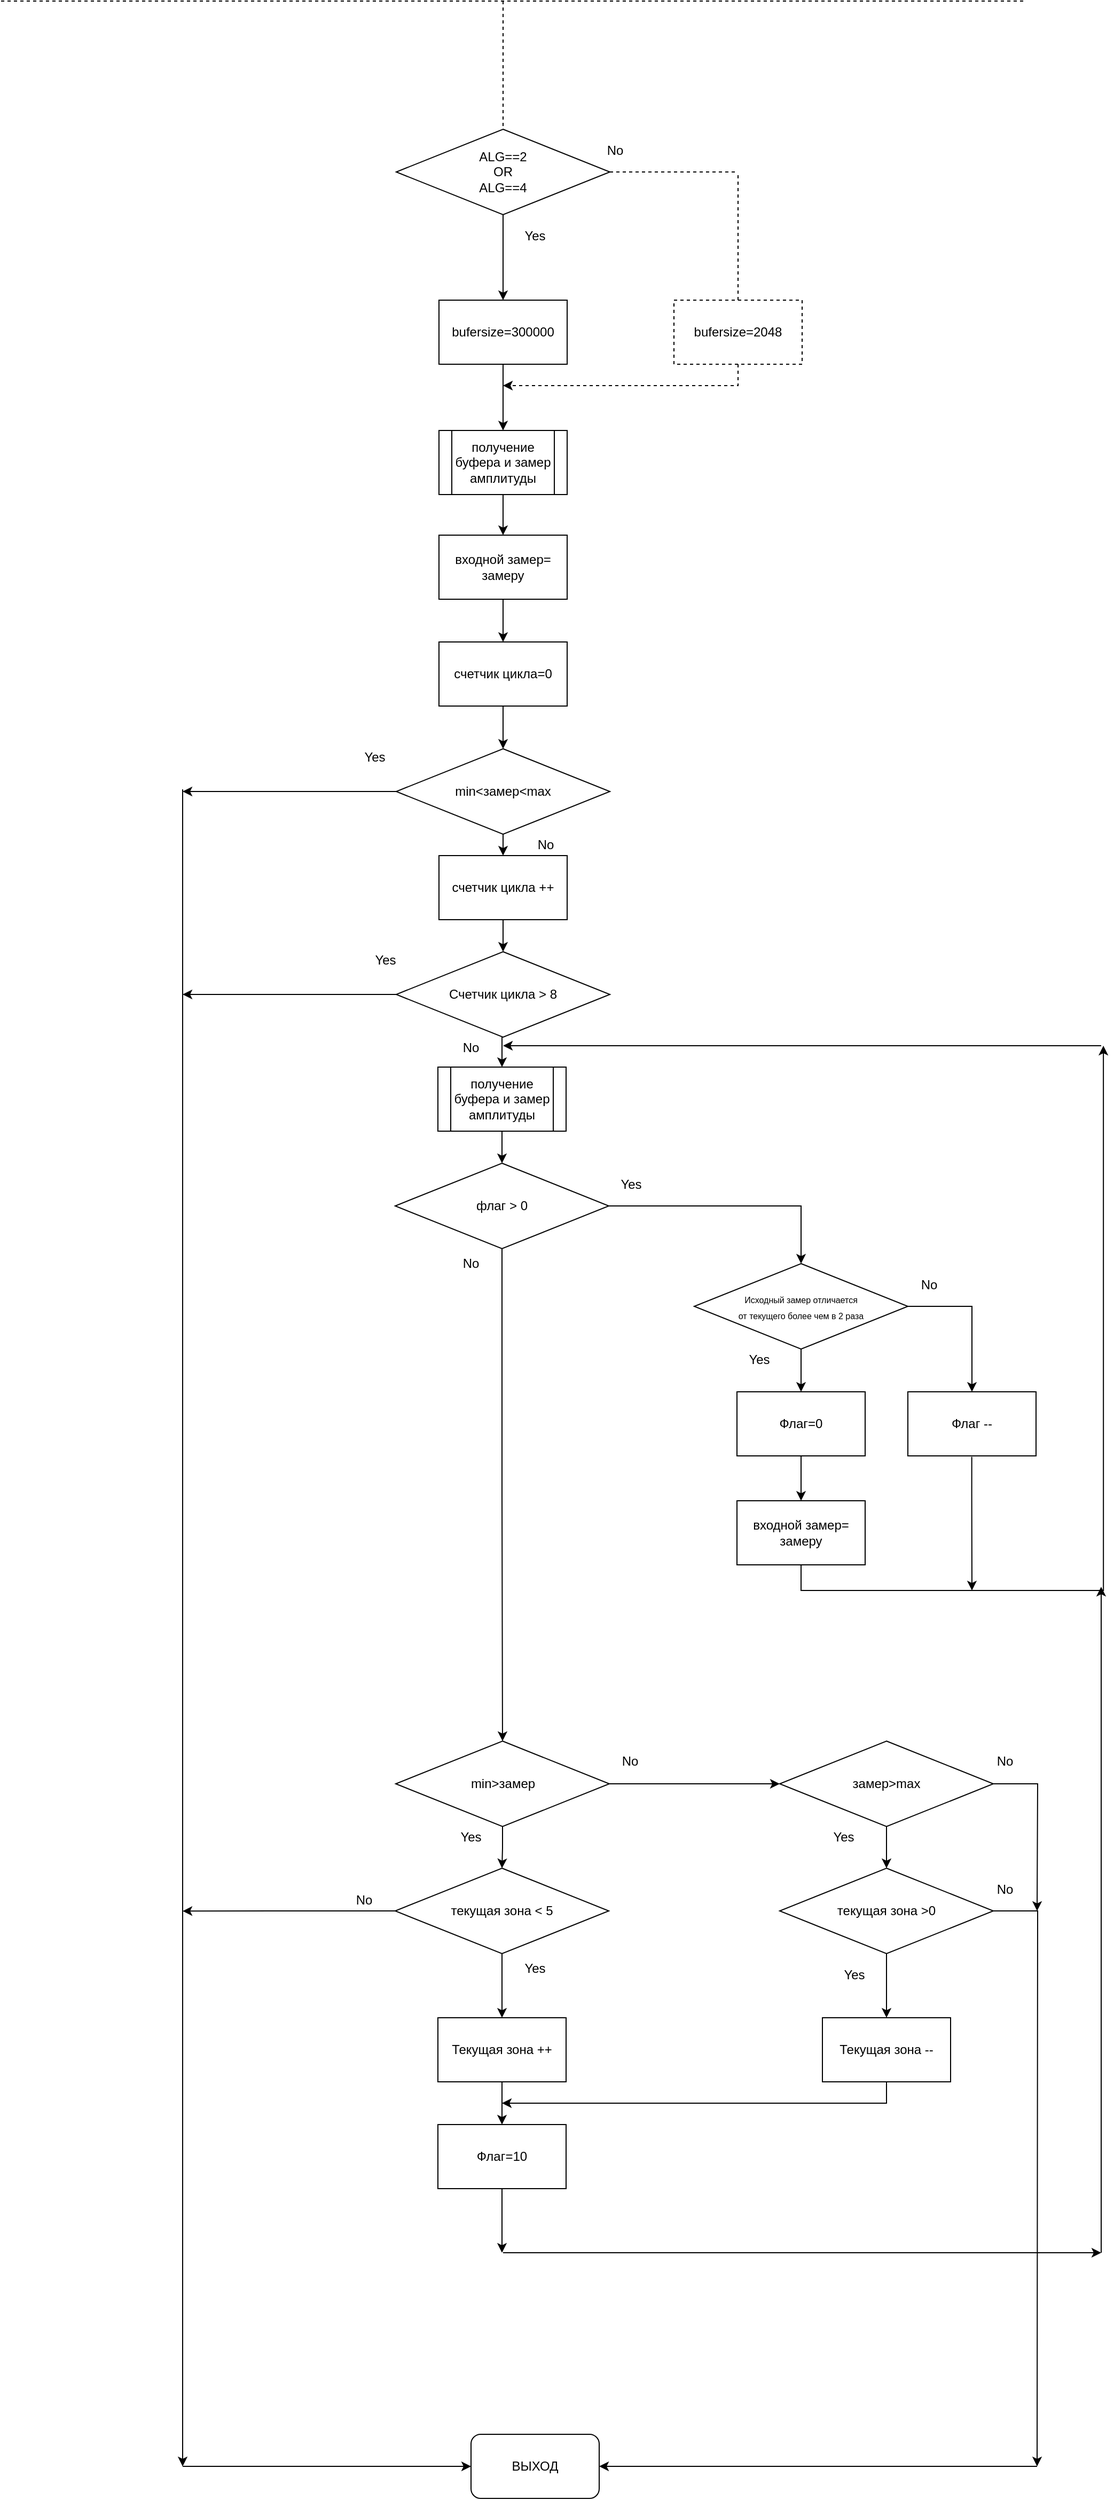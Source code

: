 <mxfile version="10.6.6" type="github"><diagram id="uRa1IYUB_-ODoRx1iW1u" name="Page-1"><mxGraphModel dx="3863" dy="3137" grid="1" gridSize="10" guides="1" tooltips="1" connect="1" arrows="1" fold="1" page="1" pageScale="1" pageWidth="1169" pageHeight="827" math="0" shadow="0"><root><mxCell id="0"/><mxCell id="1" parent="0"/><mxCell id="i5eBAvgjQ6-B0Q2XiAob-2" value="" style="endArrow=classic;html=1;entryX=0.5;entryY=0;entryDx=0;entryDy=0;" edge="1" parent="1"><mxGeometry width="50" height="50" relative="1" as="geometry"><mxPoint x="580" y="-548" as="sourcePoint"/><mxPoint x="580" y="-468" as="targetPoint"/></mxGeometry></mxCell><mxCell id="i5eBAvgjQ6-B0Q2XiAob-3" value="ALG==2 &lt;br&gt;OR&lt;br&gt;ALG==4" style="rhombus;whiteSpace=wrap;html=1;" vertex="1" parent="1"><mxGeometry x="480" y="-628" width="200" height="80" as="geometry"/></mxCell><mxCell id="i5eBAvgjQ6-B0Q2XiAob-4" value="Yes" style="text;html=1;strokeColor=none;fillColor=none;align=center;verticalAlign=middle;whiteSpace=wrap;rounded=0;" vertex="1" parent="1"><mxGeometry x="590" y="-538" width="40" height="20" as="geometry"/></mxCell><mxCell id="i5eBAvgjQ6-B0Q2XiAob-5" value="" style="endArrow=none;dashed=1;html=1;entryX=0.5;entryY=0;entryDx=0;entryDy=0;" edge="1" parent="1" target="i5eBAvgjQ6-B0Q2XiAob-3"><mxGeometry width="50" height="50" relative="1" as="geometry"><mxPoint x="580" y="-748" as="sourcePoint"/><mxPoint x="140" y="-548" as="targetPoint"/></mxGeometry></mxCell><mxCell id="i5eBAvgjQ6-B0Q2XiAob-6" value="" style="endArrow=none;dashed=1;html=1;" edge="1" parent="1"><mxGeometry width="50" height="50" relative="1" as="geometry"><mxPoint x="110" y="-748" as="sourcePoint"/><mxPoint x="1070" y="-748" as="targetPoint"/></mxGeometry></mxCell><mxCell id="i5eBAvgjQ6-B0Q2XiAob-7" value="" style="endArrow=none;dashed=1;html=1;exitX=1;exitY=0.5;exitDx=0;exitDy=0;" edge="1" parent="1" source="i5eBAvgjQ6-B0Q2XiAob-3"><mxGeometry width="50" height="50" relative="1" as="geometry"><mxPoint x="780" y="-568" as="sourcePoint"/><mxPoint x="800" y="-588" as="targetPoint"/></mxGeometry></mxCell><mxCell id="i5eBAvgjQ6-B0Q2XiAob-8" value="No" style="text;html=1;strokeColor=none;fillColor=none;align=center;verticalAlign=middle;whiteSpace=wrap;rounded=0;" vertex="1" parent="1"><mxGeometry x="665" y="-618" width="40" height="20" as="geometry"/></mxCell><mxCell id="i5eBAvgjQ6-B0Q2XiAob-13" style="edgeStyle=orthogonalEdgeStyle;rounded=0;orthogonalLoop=1;jettySize=auto;html=1;exitX=0.5;exitY=1;exitDx=0;exitDy=0;" edge="1" parent="1" source="i5eBAvgjQ6-B0Q2XiAob-9" target="i5eBAvgjQ6-B0Q2XiAob-12"><mxGeometry relative="1" as="geometry"/></mxCell><mxCell id="i5eBAvgjQ6-B0Q2XiAob-9" value="bufersize=300000" style="rounded=0;whiteSpace=wrap;html=1;" vertex="1" parent="1"><mxGeometry x="520" y="-468" width="120" height="60" as="geometry"/></mxCell><mxCell id="i5eBAvgjQ6-B0Q2XiAob-14" style="edgeStyle=orthogonalEdgeStyle;rounded=0;orthogonalLoop=1;jettySize=auto;html=1;exitX=0.5;exitY=1;exitDx=0;exitDy=0;dashed=1;" edge="1" parent="1" source="i5eBAvgjQ6-B0Q2XiAob-10"><mxGeometry relative="1" as="geometry"><mxPoint x="580" y="-388" as="targetPoint"/><Array as="points"><mxPoint x="800" y="-388"/><mxPoint x="600" y="-388"/></Array></mxGeometry></mxCell><mxCell id="i5eBAvgjQ6-B0Q2XiAob-10" value="bufersize=2048" style="rounded=0;whiteSpace=wrap;html=1;dashed=1;" vertex="1" parent="1"><mxGeometry x="740" y="-468" width="120" height="60" as="geometry"/></mxCell><mxCell id="i5eBAvgjQ6-B0Q2XiAob-11" value="" style="endArrow=none;dashed=1;html=1;exitX=0.5;exitY=0;exitDx=0;exitDy=0;" edge="1" parent="1" source="i5eBAvgjQ6-B0Q2XiAob-10"><mxGeometry width="50" height="50" relative="1" as="geometry"><mxPoint x="780" y="-508" as="sourcePoint"/><mxPoint x="800" y="-588" as="targetPoint"/></mxGeometry></mxCell><mxCell id="i5eBAvgjQ6-B0Q2XiAob-16" style="edgeStyle=orthogonalEdgeStyle;rounded=0;orthogonalLoop=1;jettySize=auto;html=1;exitX=0.5;exitY=1;exitDx=0;exitDy=0;" edge="1" parent="1" source="i5eBAvgjQ6-B0Q2XiAob-12" target="i5eBAvgjQ6-B0Q2XiAob-15"><mxGeometry relative="1" as="geometry"/></mxCell><mxCell id="i5eBAvgjQ6-B0Q2XiAob-12" value="получение буфера и замер амплитуды" style="shape=process;whiteSpace=wrap;html=1;backgroundOutline=1;" vertex="1" parent="1"><mxGeometry x="520" y="-346" width="120" height="60" as="geometry"/></mxCell><mxCell id="i5eBAvgjQ6-B0Q2XiAob-18" style="edgeStyle=orthogonalEdgeStyle;rounded=0;orthogonalLoop=1;jettySize=auto;html=1;exitX=0.5;exitY=1;exitDx=0;exitDy=0;" edge="1" parent="1" source="i5eBAvgjQ6-B0Q2XiAob-15" target="i5eBAvgjQ6-B0Q2XiAob-17"><mxGeometry relative="1" as="geometry"/></mxCell><mxCell id="i5eBAvgjQ6-B0Q2XiAob-15" value="входной замер=&lt;br&gt;замеру" style="rounded=0;whiteSpace=wrap;html=1;" vertex="1" parent="1"><mxGeometry x="520" y="-248" width="120" height="60" as="geometry"/></mxCell><mxCell id="i5eBAvgjQ6-B0Q2XiAob-20" style="edgeStyle=orthogonalEdgeStyle;rounded=0;orthogonalLoop=1;jettySize=auto;html=1;exitX=0.5;exitY=1;exitDx=0;exitDy=0;" edge="1" parent="1" source="i5eBAvgjQ6-B0Q2XiAob-17" target="i5eBAvgjQ6-B0Q2XiAob-19"><mxGeometry relative="1" as="geometry"/></mxCell><mxCell id="i5eBAvgjQ6-B0Q2XiAob-17" value="счетчик цикла=0" style="rounded=0;whiteSpace=wrap;html=1;" vertex="1" parent="1"><mxGeometry x="520" y="-148" width="120" height="60" as="geometry"/></mxCell><mxCell id="i5eBAvgjQ6-B0Q2XiAob-22" style="edgeStyle=orthogonalEdgeStyle;rounded=0;orthogonalLoop=1;jettySize=auto;html=1;exitX=0.5;exitY=1;exitDx=0;exitDy=0;entryX=0.5;entryY=0;entryDx=0;entryDy=0;" edge="1" parent="1" source="i5eBAvgjQ6-B0Q2XiAob-19" target="i5eBAvgjQ6-B0Q2XiAob-21"><mxGeometry relative="1" as="geometry"/></mxCell><mxCell id="i5eBAvgjQ6-B0Q2XiAob-63" style="edgeStyle=orthogonalEdgeStyle;rounded=0;orthogonalLoop=1;jettySize=auto;html=1;exitX=0;exitY=0.5;exitDx=0;exitDy=0;" edge="1" parent="1" source="i5eBAvgjQ6-B0Q2XiAob-19"><mxGeometry relative="1" as="geometry"><mxPoint x="280" y="-8" as="targetPoint"/></mxGeometry></mxCell><mxCell id="i5eBAvgjQ6-B0Q2XiAob-19" value="min&amp;lt;замер&amp;lt;max" style="rhombus;whiteSpace=wrap;html=1;" vertex="1" parent="1"><mxGeometry x="480" y="-48" width="200" height="80" as="geometry"/></mxCell><mxCell id="i5eBAvgjQ6-B0Q2XiAob-25" style="edgeStyle=orthogonalEdgeStyle;rounded=0;orthogonalLoop=1;jettySize=auto;html=1;" edge="1" parent="1" source="i5eBAvgjQ6-B0Q2XiAob-21" target="i5eBAvgjQ6-B0Q2XiAob-23"><mxGeometry relative="1" as="geometry"/></mxCell><mxCell id="i5eBAvgjQ6-B0Q2XiAob-21" value="счетчик цикла ++" style="rounded=0;whiteSpace=wrap;html=1;" vertex="1" parent="1"><mxGeometry x="520" y="52" width="120" height="60" as="geometry"/></mxCell><mxCell id="i5eBAvgjQ6-B0Q2XiAob-56" style="edgeStyle=orthogonalEdgeStyle;rounded=0;orthogonalLoop=1;jettySize=auto;html=1;exitX=0.5;exitY=1;exitDx=0;exitDy=0;entryX=0.5;entryY=0;entryDx=0;entryDy=0;" edge="1" parent="1" source="i5eBAvgjQ6-B0Q2XiAob-23" target="i5eBAvgjQ6-B0Q2XiAob-24"><mxGeometry relative="1" as="geometry"/></mxCell><mxCell id="i5eBAvgjQ6-B0Q2XiAob-62" style="edgeStyle=orthogonalEdgeStyle;rounded=0;orthogonalLoop=1;jettySize=auto;html=1;" edge="1" parent="1" source="i5eBAvgjQ6-B0Q2XiAob-23"><mxGeometry relative="1" as="geometry"><mxPoint x="280" y="182" as="targetPoint"/></mxGeometry></mxCell><mxCell id="i5eBAvgjQ6-B0Q2XiAob-23" value="Счетчик цикла &amp;gt; 8" style="rhombus;whiteSpace=wrap;html=1;" vertex="1" parent="1"><mxGeometry x="480" y="142" width="200" height="80" as="geometry"/></mxCell><mxCell id="i5eBAvgjQ6-B0Q2XiAob-57" style="edgeStyle=orthogonalEdgeStyle;rounded=0;orthogonalLoop=1;jettySize=auto;html=1;exitX=0.5;exitY=1;exitDx=0;exitDy=0;" edge="1" parent="1" source="i5eBAvgjQ6-B0Q2XiAob-24" target="i5eBAvgjQ6-B0Q2XiAob-43"><mxGeometry relative="1" as="geometry"/></mxCell><mxCell id="i5eBAvgjQ6-B0Q2XiAob-24" value="получение буфера и замер амплитуды" style="shape=process;whiteSpace=wrap;html=1;backgroundOutline=1;" vertex="1" parent="1"><mxGeometry x="519" y="250" width="120" height="60" as="geometry"/></mxCell><mxCell id="i5eBAvgjQ6-B0Q2XiAob-30" style="edgeStyle=orthogonalEdgeStyle;rounded=0;orthogonalLoop=1;jettySize=auto;html=1;entryX=0;entryY=0.5;entryDx=0;entryDy=0;" edge="1" parent="1" source="i5eBAvgjQ6-B0Q2XiAob-27" target="i5eBAvgjQ6-B0Q2XiAob-28"><mxGeometry relative="1" as="geometry"/></mxCell><mxCell id="i5eBAvgjQ6-B0Q2XiAob-34" style="edgeStyle=orthogonalEdgeStyle;rounded=0;orthogonalLoop=1;jettySize=auto;html=1;" edge="1" parent="1" source="i5eBAvgjQ6-B0Q2XiAob-27" target="i5eBAvgjQ6-B0Q2XiAob-31"><mxGeometry relative="1" as="geometry"/></mxCell><mxCell id="i5eBAvgjQ6-B0Q2XiAob-27" value="min&amp;gt;замер" style="rhombus;whiteSpace=wrap;html=1;" vertex="1" parent="1"><mxGeometry x="479.5" y="881" width="200" height="80" as="geometry"/></mxCell><mxCell id="i5eBAvgjQ6-B0Q2XiAob-33" style="edgeStyle=orthogonalEdgeStyle;rounded=0;orthogonalLoop=1;jettySize=auto;html=1;entryX=0.5;entryY=0;entryDx=0;entryDy=0;" edge="1" parent="1" source="i5eBAvgjQ6-B0Q2XiAob-28" target="i5eBAvgjQ6-B0Q2XiAob-32"><mxGeometry relative="1" as="geometry"/></mxCell><mxCell id="i5eBAvgjQ6-B0Q2XiAob-75" style="edgeStyle=orthogonalEdgeStyle;rounded=0;orthogonalLoop=1;jettySize=auto;html=1;exitX=1;exitY=0.5;exitDx=0;exitDy=0;startArrow=none;startFill=0;endArrow=classic;endFill=1;" edge="1" parent="1" source="i5eBAvgjQ6-B0Q2XiAob-28"><mxGeometry relative="1" as="geometry"><mxPoint x="1080" y="1040" as="targetPoint"/></mxGeometry></mxCell><mxCell id="i5eBAvgjQ6-B0Q2XiAob-28" value="замер&amp;gt;max" style="rhombus;whiteSpace=wrap;html=1;" vertex="1" parent="1"><mxGeometry x="839" y="881" width="200" height="80" as="geometry"/></mxCell><mxCell id="i5eBAvgjQ6-B0Q2XiAob-38" style="edgeStyle=orthogonalEdgeStyle;rounded=0;orthogonalLoop=1;jettySize=auto;html=1;exitX=0.5;exitY=1;exitDx=0;exitDy=0;" edge="1" parent="1" source="i5eBAvgjQ6-B0Q2XiAob-31" target="i5eBAvgjQ6-B0Q2XiAob-35"><mxGeometry relative="1" as="geometry"/></mxCell><mxCell id="i5eBAvgjQ6-B0Q2XiAob-64" style="edgeStyle=orthogonalEdgeStyle;rounded=0;orthogonalLoop=1;jettySize=auto;html=1;exitX=0;exitY=0.5;exitDx=0;exitDy=0;" edge="1" parent="1" source="i5eBAvgjQ6-B0Q2XiAob-31"><mxGeometry relative="1" as="geometry"><mxPoint x="280" y="1040.138" as="targetPoint"/></mxGeometry></mxCell><mxCell id="i5eBAvgjQ6-B0Q2XiAob-31" value="текущая зона &amp;lt; 5" style="rhombus;whiteSpace=wrap;html=1;" vertex="1" parent="1"><mxGeometry x="479" y="1000" width="200" height="80" as="geometry"/></mxCell><mxCell id="i5eBAvgjQ6-B0Q2XiAob-37" style="edgeStyle=orthogonalEdgeStyle;rounded=0;orthogonalLoop=1;jettySize=auto;html=1;exitX=0.5;exitY=1;exitDx=0;exitDy=0;" edge="1" parent="1" source="i5eBAvgjQ6-B0Q2XiAob-32" target="i5eBAvgjQ6-B0Q2XiAob-36"><mxGeometry relative="1" as="geometry"/></mxCell><mxCell id="i5eBAvgjQ6-B0Q2XiAob-71" style="edgeStyle=orthogonalEdgeStyle;rounded=0;orthogonalLoop=1;jettySize=auto;html=1;exitX=1;exitY=0.5;exitDx=0;exitDy=0;" edge="1" parent="1" source="i5eBAvgjQ6-B0Q2XiAob-32"><mxGeometry relative="1" as="geometry"><mxPoint x="1080" y="1560" as="targetPoint"/></mxGeometry></mxCell><mxCell id="i5eBAvgjQ6-B0Q2XiAob-32" value="текущая зона &amp;gt;0" style="rhombus;whiteSpace=wrap;html=1;" vertex="1" parent="1"><mxGeometry x="839" y="1000" width="200" height="80" as="geometry"/></mxCell><mxCell id="i5eBAvgjQ6-B0Q2XiAob-40" style="edgeStyle=orthogonalEdgeStyle;rounded=0;orthogonalLoop=1;jettySize=auto;html=1;exitX=0.5;exitY=1;exitDx=0;exitDy=0;" edge="1" parent="1" source="i5eBAvgjQ6-B0Q2XiAob-35" target="i5eBAvgjQ6-B0Q2XiAob-39"><mxGeometry relative="1" as="geometry"/></mxCell><mxCell id="i5eBAvgjQ6-B0Q2XiAob-35" value="Текущая зона ++" style="rounded=0;whiteSpace=wrap;html=1;" vertex="1" parent="1"><mxGeometry x="519" y="1140" width="120" height="60" as="geometry"/></mxCell><mxCell id="i5eBAvgjQ6-B0Q2XiAob-41" style="edgeStyle=orthogonalEdgeStyle;rounded=0;orthogonalLoop=1;jettySize=auto;html=1;exitX=0.5;exitY=1;exitDx=0;exitDy=0;" edge="1" parent="1" source="i5eBAvgjQ6-B0Q2XiAob-36"><mxGeometry relative="1" as="geometry"><mxPoint x="579" y="1220" as="targetPoint"/><Array as="points"><mxPoint x="939" y="1220"/></Array></mxGeometry></mxCell><mxCell id="i5eBAvgjQ6-B0Q2XiAob-36" value="Текущая зона --" style="rounded=0;whiteSpace=wrap;html=1;" vertex="1" parent="1"><mxGeometry x="879" y="1140" width="120" height="60" as="geometry"/></mxCell><mxCell id="i5eBAvgjQ6-B0Q2XiAob-65" style="edgeStyle=orthogonalEdgeStyle;rounded=0;orthogonalLoop=1;jettySize=auto;html=1;" edge="1" parent="1" source="i5eBAvgjQ6-B0Q2XiAob-39"><mxGeometry relative="1" as="geometry"><mxPoint x="579" y="1360" as="targetPoint"/></mxGeometry></mxCell><mxCell id="i5eBAvgjQ6-B0Q2XiAob-39" value="Флаг=10" style="rounded=0;whiteSpace=wrap;html=1;" vertex="1" parent="1"><mxGeometry x="519" y="1240" width="120" height="60" as="geometry"/></mxCell><mxCell id="i5eBAvgjQ6-B0Q2XiAob-49" style="edgeStyle=orthogonalEdgeStyle;rounded=0;orthogonalLoop=1;jettySize=auto;html=1;exitX=1;exitY=0.5;exitDx=0;exitDy=0;entryX=0.5;entryY=0;entryDx=0;entryDy=0;" edge="1" parent="1" source="i5eBAvgjQ6-B0Q2XiAob-43" target="i5eBAvgjQ6-B0Q2XiAob-44"><mxGeometry relative="1" as="geometry"/></mxCell><mxCell id="i5eBAvgjQ6-B0Q2XiAob-61" style="edgeStyle=orthogonalEdgeStyle;rounded=0;orthogonalLoop=1;jettySize=auto;html=1;exitX=0.5;exitY=1;exitDx=0;exitDy=0;" edge="1" parent="1" source="i5eBAvgjQ6-B0Q2XiAob-43" target="i5eBAvgjQ6-B0Q2XiAob-27"><mxGeometry relative="1" as="geometry"/></mxCell><mxCell id="i5eBAvgjQ6-B0Q2XiAob-43" value="флаг &amp;gt; 0" style="rhombus;whiteSpace=wrap;html=1;" vertex="1" parent="1"><mxGeometry x="479" y="340" width="200" height="80" as="geometry"/></mxCell><mxCell id="i5eBAvgjQ6-B0Q2XiAob-47" style="edgeStyle=orthogonalEdgeStyle;rounded=0;orthogonalLoop=1;jettySize=auto;html=1;" edge="1" parent="1" source="i5eBAvgjQ6-B0Q2XiAob-44" target="i5eBAvgjQ6-B0Q2XiAob-45"><mxGeometry relative="1" as="geometry"/></mxCell><mxCell id="i5eBAvgjQ6-B0Q2XiAob-54" style="edgeStyle=orthogonalEdgeStyle;rounded=0;orthogonalLoop=1;jettySize=auto;html=1;exitX=1;exitY=0.5;exitDx=0;exitDy=0;" edge="1" parent="1" source="i5eBAvgjQ6-B0Q2XiAob-44" target="i5eBAvgjQ6-B0Q2XiAob-53"><mxGeometry relative="1" as="geometry"/></mxCell><mxCell id="i5eBAvgjQ6-B0Q2XiAob-44" value="&lt;font style=&quot;font-size: 8px&quot;&gt;Исходный замер отличается &lt;br&gt;от текущего более чем в 2 раза&lt;/font&gt;" style="rhombus;whiteSpace=wrap;html=1;" vertex="1" parent="1"><mxGeometry x="759" y="434" width="200" height="80" as="geometry"/></mxCell><mxCell id="i5eBAvgjQ6-B0Q2XiAob-48" style="edgeStyle=orthogonalEdgeStyle;rounded=0;orthogonalLoop=1;jettySize=auto;html=1;exitX=0.5;exitY=1;exitDx=0;exitDy=0;" edge="1" parent="1" source="i5eBAvgjQ6-B0Q2XiAob-45" target="i5eBAvgjQ6-B0Q2XiAob-46"><mxGeometry relative="1" as="geometry"/></mxCell><mxCell id="i5eBAvgjQ6-B0Q2XiAob-45" value="Флаг=0" style="rounded=0;whiteSpace=wrap;html=1;" vertex="1" parent="1"><mxGeometry x="799" y="554" width="120" height="60" as="geometry"/></mxCell><mxCell id="i5eBAvgjQ6-B0Q2XiAob-58" style="edgeStyle=orthogonalEdgeStyle;rounded=0;orthogonalLoop=1;jettySize=auto;html=1;exitX=0.5;exitY=1;exitDx=0;exitDy=0;" edge="1" parent="1" source="i5eBAvgjQ6-B0Q2XiAob-46"><mxGeometry relative="1" as="geometry"><mxPoint x="1142.069" y="230.0" as="targetPoint"/><Array as="points"><mxPoint x="859" y="740"/><mxPoint x="1142" y="740"/></Array></mxGeometry></mxCell><mxCell id="i5eBAvgjQ6-B0Q2XiAob-46" value="входной замер=&lt;br&gt;замеру" style="rounded=0;whiteSpace=wrap;html=1;" vertex="1" parent="1"><mxGeometry x="799" y="656" width="120" height="60" as="geometry"/></mxCell><mxCell id="i5eBAvgjQ6-B0Q2XiAob-59" style="edgeStyle=orthogonalEdgeStyle;rounded=0;orthogonalLoop=1;jettySize=auto;html=1;exitX=0.5;exitY=1;exitDx=0;exitDy=0;" edge="1" parent="1"><mxGeometry relative="1" as="geometry"><mxPoint x="1019" y="740" as="targetPoint"/><mxPoint x="1018.828" y="614.931" as="sourcePoint"/><Array as="points"><mxPoint x="1019" y="650"/><mxPoint x="1019" y="650"/></Array></mxGeometry></mxCell><mxCell id="i5eBAvgjQ6-B0Q2XiAob-53" value="Флаг --" style="rounded=0;whiteSpace=wrap;html=1;" vertex="1" parent="1"><mxGeometry x="959" y="554" width="120" height="60" as="geometry"/></mxCell><mxCell id="i5eBAvgjQ6-B0Q2XiAob-60" value="" style="endArrow=classic;html=1;" edge="1" parent="1"><mxGeometry width="50" height="50" relative="1" as="geometry"><mxPoint x="1140" y="230" as="sourcePoint"/><mxPoint x="580" y="230" as="targetPoint"/></mxGeometry></mxCell><mxCell id="i5eBAvgjQ6-B0Q2XiAob-66" value="" style="endArrow=classic;html=1;" edge="1" parent="1"><mxGeometry width="50" height="50" relative="1" as="geometry"><mxPoint x="580" y="1360" as="sourcePoint"/><mxPoint x="1140" y="1360" as="targetPoint"/></mxGeometry></mxCell><mxCell id="i5eBAvgjQ6-B0Q2XiAob-67" value="" style="endArrow=classic;html=1;" edge="1" parent="1"><mxGeometry width="50" height="50" relative="1" as="geometry"><mxPoint x="1140" y="1360" as="sourcePoint"/><mxPoint x="1140" y="736.552" as="targetPoint"/></mxGeometry></mxCell><mxCell id="i5eBAvgjQ6-B0Q2XiAob-69" value="" style="endArrow=classic;html=1;" edge="1" parent="1"><mxGeometry width="50" height="50" relative="1" as="geometry"><mxPoint x="280" y="-10" as="sourcePoint"/><mxPoint x="280" y="1560" as="targetPoint"/></mxGeometry></mxCell><mxCell id="i5eBAvgjQ6-B0Q2XiAob-73" style="edgeStyle=orthogonalEdgeStyle;rounded=0;orthogonalLoop=1;jettySize=auto;html=1;exitX=0;exitY=0.5;exitDx=0;exitDy=0;startArrow=classic;startFill=1;endArrow=none;endFill=0;" edge="1" parent="1" source="i5eBAvgjQ6-B0Q2XiAob-72"><mxGeometry relative="1" as="geometry"><mxPoint x="280" y="1560" as="targetPoint"/></mxGeometry></mxCell><mxCell id="i5eBAvgjQ6-B0Q2XiAob-74" style="edgeStyle=orthogonalEdgeStyle;rounded=0;orthogonalLoop=1;jettySize=auto;html=1;startArrow=classic;startFill=1;endArrow=none;endFill=0;" edge="1" parent="1" source="i5eBAvgjQ6-B0Q2XiAob-72"><mxGeometry relative="1" as="geometry"><mxPoint x="1080" y="1560" as="targetPoint"/></mxGeometry></mxCell><mxCell id="i5eBAvgjQ6-B0Q2XiAob-72" value="ВЫХОД" style="rounded=1;whiteSpace=wrap;html=1;" vertex="1" parent="1"><mxGeometry x="550" y="1530" width="120" height="60" as="geometry"/></mxCell><mxCell id="i5eBAvgjQ6-B0Q2XiAob-76" value="Yes" style="text;html=1;strokeColor=none;fillColor=none;align=center;verticalAlign=middle;whiteSpace=wrap;rounded=0;" vertex="1" parent="1"><mxGeometry x="440" y="-50" width="40" height="20" as="geometry"/></mxCell><mxCell id="i5eBAvgjQ6-B0Q2XiAob-77" value="Yes" style="text;html=1;strokeColor=none;fillColor=none;align=center;verticalAlign=middle;whiteSpace=wrap;rounded=0;" vertex="1" parent="1"><mxGeometry x="450" y="140" width="40" height="20" as="geometry"/></mxCell><mxCell id="i5eBAvgjQ6-B0Q2XiAob-79" value="Yes" style="text;html=1;strokeColor=none;fillColor=none;align=center;verticalAlign=middle;whiteSpace=wrap;rounded=0;" vertex="1" parent="1"><mxGeometry x="680" y="350" width="40" height="20" as="geometry"/></mxCell><mxCell id="i5eBAvgjQ6-B0Q2XiAob-80" value="Yes" style="text;html=1;strokeColor=none;fillColor=none;align=center;verticalAlign=middle;whiteSpace=wrap;rounded=0;" vertex="1" parent="1"><mxGeometry x="800" y="514" width="40" height="20" as="geometry"/></mxCell><mxCell id="i5eBAvgjQ6-B0Q2XiAob-81" value="Yes" style="text;html=1;strokeColor=none;fillColor=none;align=center;verticalAlign=middle;whiteSpace=wrap;rounded=0;" vertex="1" parent="1"><mxGeometry x="530" y="961" width="40" height="20" as="geometry"/></mxCell><mxCell id="i5eBAvgjQ6-B0Q2XiAob-82" value="Yes" style="text;html=1;strokeColor=none;fillColor=none;align=center;verticalAlign=middle;whiteSpace=wrap;rounded=0;" vertex="1" parent="1"><mxGeometry x="590" y="1084" width="40" height="20" as="geometry"/></mxCell><mxCell id="i5eBAvgjQ6-B0Q2XiAob-83" value="Yes" style="text;html=1;strokeColor=none;fillColor=none;align=center;verticalAlign=middle;whiteSpace=wrap;rounded=0;" vertex="1" parent="1"><mxGeometry x="879" y="961" width="40" height="20" as="geometry"/></mxCell><mxCell id="i5eBAvgjQ6-B0Q2XiAob-84" value="Yes" style="text;html=1;strokeColor=none;fillColor=none;align=center;verticalAlign=middle;whiteSpace=wrap;rounded=0;" vertex="1" parent="1"><mxGeometry x="889" y="1090" width="40" height="20" as="geometry"/></mxCell><mxCell id="i5eBAvgjQ6-B0Q2XiAob-85" value="No" style="text;html=1;strokeColor=none;fillColor=none;align=center;verticalAlign=middle;whiteSpace=wrap;rounded=0;" vertex="1" parent="1"><mxGeometry x="600" y="32" width="40" height="20" as="geometry"/></mxCell><mxCell id="i5eBAvgjQ6-B0Q2XiAob-86" value="No" style="text;html=1;strokeColor=none;fillColor=none;align=center;verticalAlign=middle;whiteSpace=wrap;rounded=0;" vertex="1" parent="1"><mxGeometry x="530" y="222" width="40" height="20" as="geometry"/></mxCell><mxCell id="i5eBAvgjQ6-B0Q2XiAob-87" value="No" style="text;html=1;strokeColor=none;fillColor=none;align=center;verticalAlign=middle;whiteSpace=wrap;rounded=0;" vertex="1" parent="1"><mxGeometry x="530" y="424" width="40" height="20" as="geometry"/></mxCell><mxCell id="i5eBAvgjQ6-B0Q2XiAob-88" value="No" style="text;html=1;strokeColor=none;fillColor=none;align=center;verticalAlign=middle;whiteSpace=wrap;rounded=0;" vertex="1" parent="1"><mxGeometry x="959" y="444" width="40" height="20" as="geometry"/></mxCell><mxCell id="i5eBAvgjQ6-B0Q2XiAob-89" value="No" style="text;html=1;strokeColor=none;fillColor=none;align=center;verticalAlign=middle;whiteSpace=wrap;rounded=0;" vertex="1" parent="1"><mxGeometry x="1030" y="890" width="40" height="20" as="geometry"/></mxCell><mxCell id="i5eBAvgjQ6-B0Q2XiAob-90" value="No" style="text;html=1;strokeColor=none;fillColor=none;align=center;verticalAlign=middle;whiteSpace=wrap;rounded=0;" vertex="1" parent="1"><mxGeometry x="1030" y="1010" width="40" height="20" as="geometry"/></mxCell><mxCell id="i5eBAvgjQ6-B0Q2XiAob-91" value="No" style="text;html=1;strokeColor=none;fillColor=none;align=center;verticalAlign=middle;whiteSpace=wrap;rounded=0;" vertex="1" parent="1"><mxGeometry x="679" y="890" width="40" height="20" as="geometry"/></mxCell><mxCell id="i5eBAvgjQ6-B0Q2XiAob-92" value="No" style="text;html=1;strokeColor=none;fillColor=none;align=center;verticalAlign=middle;whiteSpace=wrap;rounded=0;" vertex="1" parent="1"><mxGeometry x="430" y="1020" width="40" height="20" as="geometry"/></mxCell></root></mxGraphModel></diagram></mxfile>